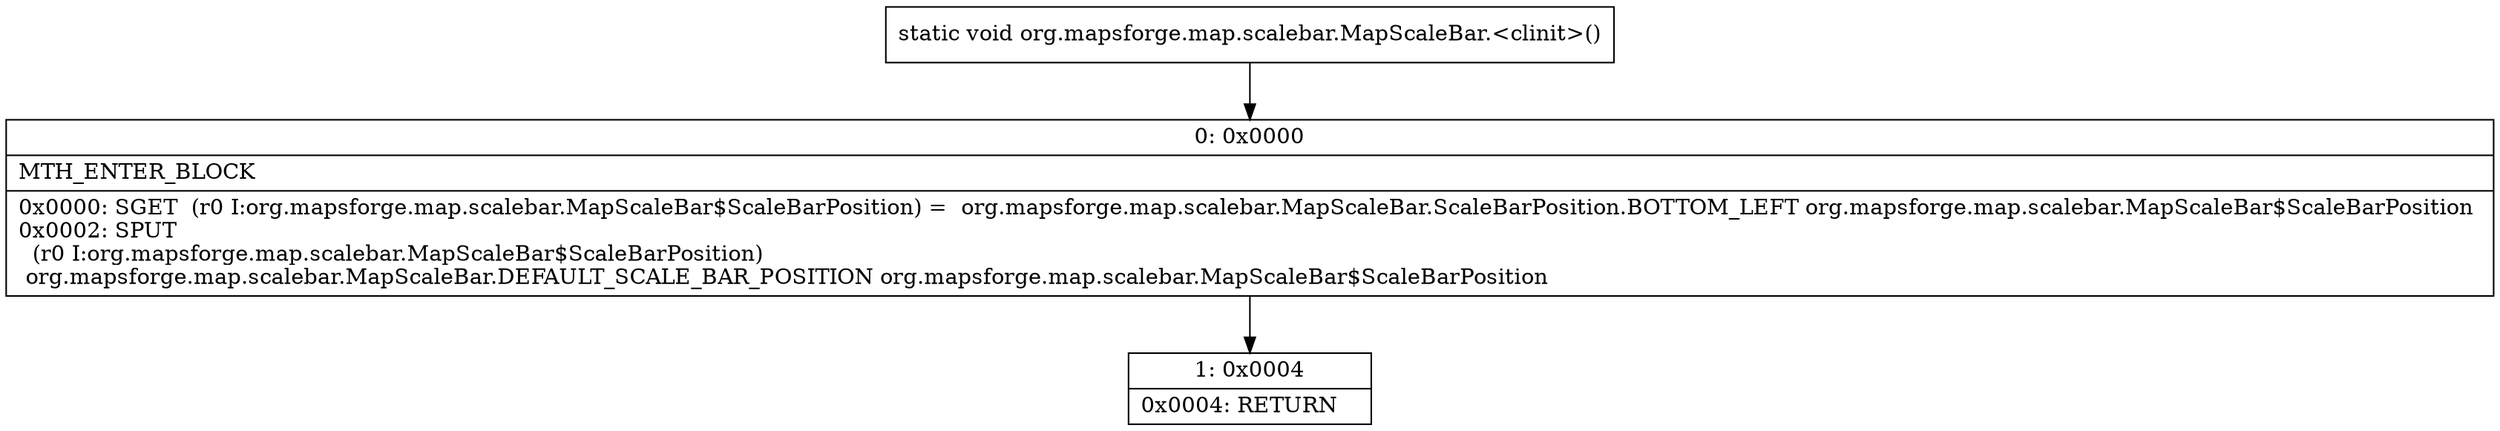 digraph "CFG fororg.mapsforge.map.scalebar.MapScaleBar.\<clinit\>()V" {
Node_0 [shape=record,label="{0\:\ 0x0000|MTH_ENTER_BLOCK\l|0x0000: SGET  (r0 I:org.mapsforge.map.scalebar.MapScaleBar$ScaleBarPosition) =  org.mapsforge.map.scalebar.MapScaleBar.ScaleBarPosition.BOTTOM_LEFT org.mapsforge.map.scalebar.MapScaleBar$ScaleBarPosition \l0x0002: SPUT  \l  (r0 I:org.mapsforge.map.scalebar.MapScaleBar$ScaleBarPosition)\l org.mapsforge.map.scalebar.MapScaleBar.DEFAULT_SCALE_BAR_POSITION org.mapsforge.map.scalebar.MapScaleBar$ScaleBarPosition \l}"];
Node_1 [shape=record,label="{1\:\ 0x0004|0x0004: RETURN   \l}"];
MethodNode[shape=record,label="{static void org.mapsforge.map.scalebar.MapScaleBar.\<clinit\>() }"];
MethodNode -> Node_0;
Node_0 -> Node_1;
}

